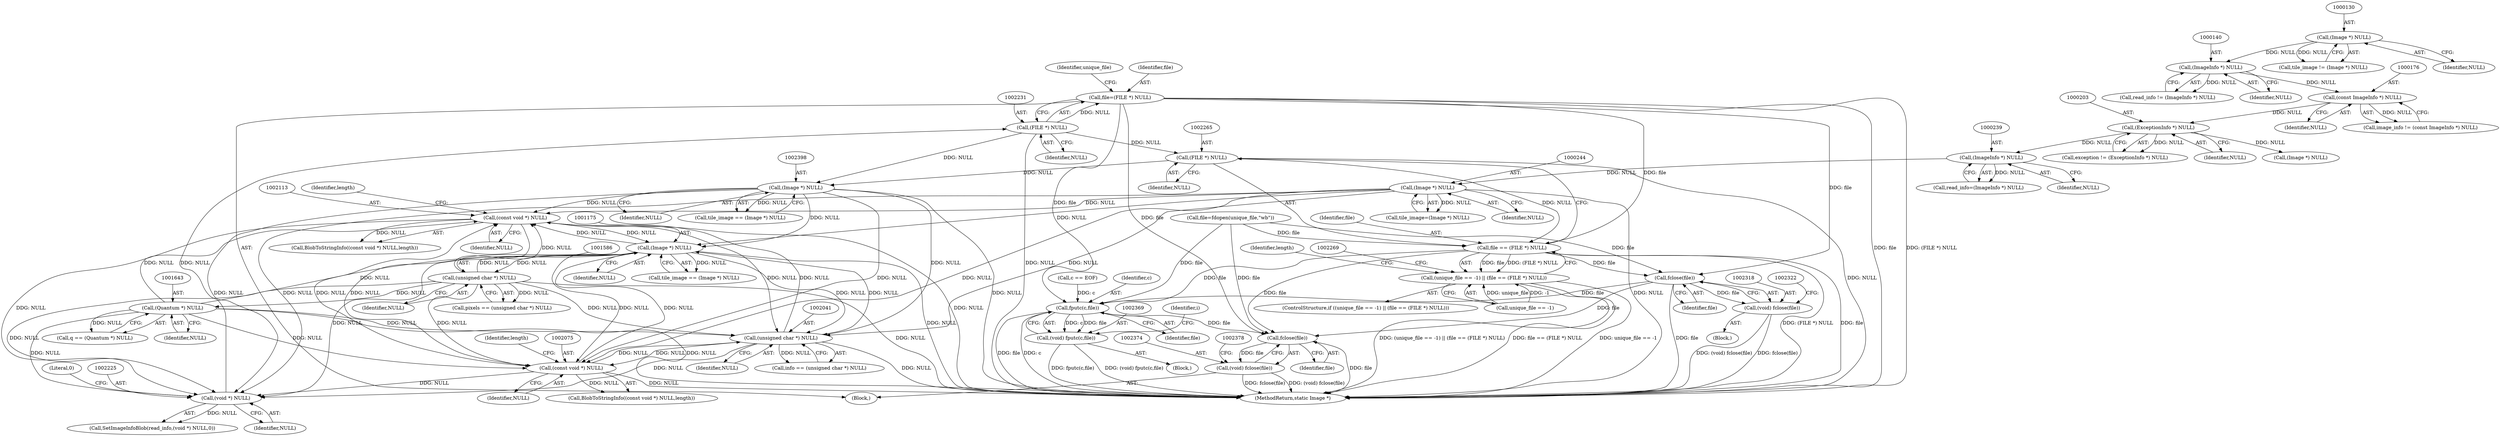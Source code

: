 digraph "0_ImageMagick_6b6bff054d569a77973f2140c0e86366e6168a6c_1@pointer" {
"1002228" [label="(Call,file=(FILE *) NULL)"];
"1002230" [label="(Call,(FILE *) NULL)"];
"1002224" [label="(Call,(void *) NULL)"];
"1002112" [label="(Call,(const void *) NULL)"];
"1001174" [label="(Call,(Image *) NULL)"];
"1002040" [label="(Call,(unsigned char *) NULL)"];
"1001585" [label="(Call,(unsigned char *) NULL)"];
"1001642" [label="(Call,(Quantum *) NULL)"];
"1002397" [label="(Call,(Image *) NULL)"];
"1002264" [label="(Call,(FILE *) NULL)"];
"1000243" [label="(Call,(Image *) NULL)"];
"1000238" [label="(Call,(ImageInfo *) NULL)"];
"1000202" [label="(Call,(ExceptionInfo *) NULL)"];
"1000175" [label="(Call,(const ImageInfo *) NULL)"];
"1000139" [label="(Call,(ImageInfo *) NULL)"];
"1000129" [label="(Call,(Image *) NULL)"];
"1002074" [label="(Call,(const void *) NULL)"];
"1002262" [label="(Call,file == (FILE *) NULL)"];
"1002257" [label="(Call,(unique_file == -1) || (file == (FILE *) NULL))"];
"1002319" [label="(Call,fclose(file))"];
"1002317" [label="(Call,(void) fclose(file))"];
"1002370" [label="(Call,fputc(c,file))"];
"1002368" [label="(Call,(void) fputc(c,file))"];
"1002375" [label="(Call,fclose(file))"];
"1002373" [label="(Call,(void) fclose(file))"];
"1002227" [label="(Literal,0)"];
"1000175" [label="(Call,(const ImageInfo *) NULL)"];
"1000141" [label="(Identifier,NULL)"];
"1002288" [label="(Identifier,length)"];
"1002375" [label="(Call,fclose(file))"];
"1000233" [label="(Call,(Image *) NULL)"];
"1000177" [label="(Identifier,NULL)"];
"1002320" [label="(Identifier,file)"];
"1002316" [label="(Block,)"];
"1002111" [label="(Call,BlobToStringInfo((const void *) NULL,length))"];
"1002074" [label="(Call,(const void *) NULL)"];
"1002357" [label="(Identifier,i)"];
"1002397" [label="(Call,(Image *) NULL)"];
"1002114" [label="(Identifier,NULL)"];
"1002262" [label="(Call,file == (FILE *) NULL)"];
"1002319" [label="(Call,fclose(file))"];
"1002251" [label="(Call,file=fdopen(unique_file,\"wb\"))"];
"1002399" [label="(Identifier,NULL)"];
"1002229" [label="(Identifier,file)"];
"1000127" [label="(Call,tile_image != (Image *) NULL)"];
"1002073" [label="(Call,BlobToStringInfo((const void *) NULL,length))"];
"1002368" [label="(Call,(void) fputc(c,file))"];
"1002211" [label="(Block,)"];
"1002228" [label="(Call,file=(FILE *) NULL)"];
"1002376" [label="(Identifier,file)"];
"1002266" [label="(Identifier,NULL)"];
"1002234" [label="(Identifier,unique_file)"];
"1002222" [label="(Call,SetImageInfoBlob(read_info,(void *) NULL,0))"];
"1002372" [label="(Identifier,file)"];
"1002042" [label="(Identifier,NULL)"];
"1000131" [label="(Identifier,NULL)"];
"1002573" [label="(MethodReturn,static Image *)"];
"1002226" [label="(Identifier,NULL)"];
"1002256" [label="(ControlStructure,if ((unique_file == -1) || (file == (FILE *) NULL)))"];
"1001583" [label="(Call,pixels == (unsigned char *) NULL)"];
"1001174" [label="(Call,(Image *) NULL)"];
"1002395" [label="(Call,tile_image == (Image *) NULL)"];
"1001642" [label="(Call,(Quantum *) NULL)"];
"1002263" [label="(Identifier,file)"];
"1001585" [label="(Call,(unsigned char *) NULL)"];
"1000236" [label="(Call,read_info=(ImageInfo *) NULL)"];
"1002257" [label="(Call,(unique_file == -1) || (file == (FILE *) NULL))"];
"1001587" [label="(Identifier,NULL)"];
"1002370" [label="(Call,fputc(c,file))"];
"1002230" [label="(Call,(FILE *) NULL)"];
"1001172" [label="(Call,tile_image == (Image *) NULL)"];
"1000204" [label="(Identifier,NULL)"];
"1000245" [label="(Identifier,NULL)"];
"1002232" [label="(Identifier,NULL)"];
"1000173" [label="(Call,image_info != (const ImageInfo *) NULL)"];
"1000238" [label="(Call,(ImageInfo *) NULL)"];
"1002317" [label="(Call,(void) fclose(file))"];
"1000240" [label="(Identifier,NULL)"];
"1000202" [label="(Call,(ExceptionInfo *) NULL)"];
"1002373" [label="(Call,(void) fclose(file))"];
"1002077" [label="(Identifier,length)"];
"1002038" [label="(Call,info == (unsigned char *) NULL)"];
"1002112" [label="(Call,(const void *) NULL)"];
"1002040" [label="(Call,(unsigned char *) NULL)"];
"1002115" [label="(Identifier,length)"];
"1000139" [label="(Call,(ImageInfo *) NULL)"];
"1002076" [label="(Identifier,NULL)"];
"1001640" [label="(Call,q == (Quantum *) NULL)"];
"1000241" [label="(Call,tile_image=(Image *) NULL)"];
"1002258" [label="(Call,unique_file == -1)"];
"1001176" [label="(Identifier,NULL)"];
"1002264" [label="(Call,(FILE *) NULL)"];
"1001644" [label="(Identifier,NULL)"];
"1000243" [label="(Call,(Image *) NULL)"];
"1000137" [label="(Call,read_info != (ImageInfo *) NULL)"];
"1002364" [label="(Call,c == EOF)"];
"1002371" [label="(Identifier,c)"];
"1000200" [label="(Call,exception != (ExceptionInfo *) NULL)"];
"1002358" [label="(Block,)"];
"1000129" [label="(Call,(Image *) NULL)"];
"1002224" [label="(Call,(void *) NULL)"];
"1002228" -> "1002211"  [label="AST: "];
"1002228" -> "1002230"  [label="CFG: "];
"1002229" -> "1002228"  [label="AST: "];
"1002230" -> "1002228"  [label="AST: "];
"1002234" -> "1002228"  [label="CFG: "];
"1002228" -> "1002573"  [label="DDG: file"];
"1002228" -> "1002573"  [label="DDG: (FILE *) NULL"];
"1002230" -> "1002228"  [label="DDG: NULL"];
"1002228" -> "1002262"  [label="DDG: file"];
"1002228" -> "1002319"  [label="DDG: file"];
"1002228" -> "1002370"  [label="DDG: file"];
"1002228" -> "1002375"  [label="DDG: file"];
"1002230" -> "1002232"  [label="CFG: "];
"1002231" -> "1002230"  [label="AST: "];
"1002232" -> "1002230"  [label="AST: "];
"1002230" -> "1002573"  [label="DDG: NULL"];
"1002224" -> "1002230"  [label="DDG: NULL"];
"1002230" -> "1002264"  [label="DDG: NULL"];
"1002230" -> "1002397"  [label="DDG: NULL"];
"1002224" -> "1002222"  [label="AST: "];
"1002224" -> "1002226"  [label="CFG: "];
"1002225" -> "1002224"  [label="AST: "];
"1002226" -> "1002224"  [label="AST: "];
"1002227" -> "1002224"  [label="CFG: "];
"1002224" -> "1002222"  [label="DDG: NULL"];
"1002112" -> "1002224"  [label="DDG: NULL"];
"1001174" -> "1002224"  [label="DDG: NULL"];
"1002040" -> "1002224"  [label="DDG: NULL"];
"1001585" -> "1002224"  [label="DDG: NULL"];
"1001642" -> "1002224"  [label="DDG: NULL"];
"1002397" -> "1002224"  [label="DDG: NULL"];
"1000243" -> "1002224"  [label="DDG: NULL"];
"1002074" -> "1002224"  [label="DDG: NULL"];
"1002112" -> "1002111"  [label="AST: "];
"1002112" -> "1002114"  [label="CFG: "];
"1002113" -> "1002112"  [label="AST: "];
"1002114" -> "1002112"  [label="AST: "];
"1002115" -> "1002112"  [label="CFG: "];
"1002112" -> "1002573"  [label="DDG: NULL"];
"1002112" -> "1001174"  [label="DDG: NULL"];
"1002112" -> "1002040"  [label="DDG: NULL"];
"1002112" -> "1002074"  [label="DDG: NULL"];
"1002112" -> "1002111"  [label="DDG: NULL"];
"1001174" -> "1002112"  [label="DDG: NULL"];
"1002040" -> "1002112"  [label="DDG: NULL"];
"1001585" -> "1002112"  [label="DDG: NULL"];
"1001642" -> "1002112"  [label="DDG: NULL"];
"1002397" -> "1002112"  [label="DDG: NULL"];
"1000243" -> "1002112"  [label="DDG: NULL"];
"1002074" -> "1002112"  [label="DDG: NULL"];
"1001174" -> "1001172"  [label="AST: "];
"1001174" -> "1001176"  [label="CFG: "];
"1001175" -> "1001174"  [label="AST: "];
"1001176" -> "1001174"  [label="AST: "];
"1001172" -> "1001174"  [label="CFG: "];
"1001174" -> "1002573"  [label="DDG: NULL"];
"1001174" -> "1001172"  [label="DDG: NULL"];
"1002040" -> "1001174"  [label="DDG: NULL"];
"1001585" -> "1001174"  [label="DDG: NULL"];
"1001642" -> "1001174"  [label="DDG: NULL"];
"1002397" -> "1001174"  [label="DDG: NULL"];
"1000243" -> "1001174"  [label="DDG: NULL"];
"1002074" -> "1001174"  [label="DDG: NULL"];
"1001174" -> "1001585"  [label="DDG: NULL"];
"1001174" -> "1002040"  [label="DDG: NULL"];
"1001174" -> "1002074"  [label="DDG: NULL"];
"1002040" -> "1002038"  [label="AST: "];
"1002040" -> "1002042"  [label="CFG: "];
"1002041" -> "1002040"  [label="AST: "];
"1002042" -> "1002040"  [label="AST: "];
"1002038" -> "1002040"  [label="CFG: "];
"1002040" -> "1002573"  [label="DDG: NULL"];
"1002040" -> "1002038"  [label="DDG: NULL"];
"1001585" -> "1002040"  [label="DDG: NULL"];
"1001642" -> "1002040"  [label="DDG: NULL"];
"1002397" -> "1002040"  [label="DDG: NULL"];
"1000243" -> "1002040"  [label="DDG: NULL"];
"1002074" -> "1002040"  [label="DDG: NULL"];
"1002040" -> "1002074"  [label="DDG: NULL"];
"1001585" -> "1001583"  [label="AST: "];
"1001585" -> "1001587"  [label="CFG: "];
"1001586" -> "1001585"  [label="AST: "];
"1001587" -> "1001585"  [label="AST: "];
"1001583" -> "1001585"  [label="CFG: "];
"1001585" -> "1002573"  [label="DDG: NULL"];
"1001585" -> "1001583"  [label="DDG: NULL"];
"1001585" -> "1001642"  [label="DDG: NULL"];
"1001585" -> "1002074"  [label="DDG: NULL"];
"1001642" -> "1001640"  [label="AST: "];
"1001642" -> "1001644"  [label="CFG: "];
"1001643" -> "1001642"  [label="AST: "];
"1001644" -> "1001642"  [label="AST: "];
"1001640" -> "1001642"  [label="CFG: "];
"1001642" -> "1002573"  [label="DDG: NULL"];
"1001642" -> "1001640"  [label="DDG: NULL"];
"1001642" -> "1002074"  [label="DDG: NULL"];
"1002397" -> "1002395"  [label="AST: "];
"1002397" -> "1002399"  [label="CFG: "];
"1002398" -> "1002397"  [label="AST: "];
"1002399" -> "1002397"  [label="AST: "];
"1002395" -> "1002397"  [label="CFG: "];
"1002397" -> "1002573"  [label="DDG: NULL"];
"1002397" -> "1002074"  [label="DDG: NULL"];
"1002397" -> "1002395"  [label="DDG: NULL"];
"1002264" -> "1002397"  [label="DDG: NULL"];
"1002264" -> "1002262"  [label="AST: "];
"1002264" -> "1002266"  [label="CFG: "];
"1002265" -> "1002264"  [label="AST: "];
"1002266" -> "1002264"  [label="AST: "];
"1002262" -> "1002264"  [label="CFG: "];
"1002264" -> "1002573"  [label="DDG: NULL"];
"1002264" -> "1002262"  [label="DDG: NULL"];
"1000243" -> "1000241"  [label="AST: "];
"1000243" -> "1000245"  [label="CFG: "];
"1000244" -> "1000243"  [label="AST: "];
"1000245" -> "1000243"  [label="AST: "];
"1000241" -> "1000243"  [label="CFG: "];
"1000243" -> "1002573"  [label="DDG: NULL"];
"1000243" -> "1000241"  [label="DDG: NULL"];
"1000238" -> "1000243"  [label="DDG: NULL"];
"1000243" -> "1002074"  [label="DDG: NULL"];
"1000238" -> "1000236"  [label="AST: "];
"1000238" -> "1000240"  [label="CFG: "];
"1000239" -> "1000238"  [label="AST: "];
"1000240" -> "1000238"  [label="AST: "];
"1000236" -> "1000238"  [label="CFG: "];
"1000238" -> "1000236"  [label="DDG: NULL"];
"1000202" -> "1000238"  [label="DDG: NULL"];
"1000202" -> "1000200"  [label="AST: "];
"1000202" -> "1000204"  [label="CFG: "];
"1000203" -> "1000202"  [label="AST: "];
"1000204" -> "1000202"  [label="AST: "];
"1000200" -> "1000202"  [label="CFG: "];
"1000202" -> "1000200"  [label="DDG: NULL"];
"1000175" -> "1000202"  [label="DDG: NULL"];
"1000202" -> "1000233"  [label="DDG: NULL"];
"1000175" -> "1000173"  [label="AST: "];
"1000175" -> "1000177"  [label="CFG: "];
"1000176" -> "1000175"  [label="AST: "];
"1000177" -> "1000175"  [label="AST: "];
"1000173" -> "1000175"  [label="CFG: "];
"1000175" -> "1000173"  [label="DDG: NULL"];
"1000139" -> "1000175"  [label="DDG: NULL"];
"1000139" -> "1000137"  [label="AST: "];
"1000139" -> "1000141"  [label="CFG: "];
"1000140" -> "1000139"  [label="AST: "];
"1000141" -> "1000139"  [label="AST: "];
"1000137" -> "1000139"  [label="CFG: "];
"1000139" -> "1000137"  [label="DDG: NULL"];
"1000129" -> "1000139"  [label="DDG: NULL"];
"1000129" -> "1000127"  [label="AST: "];
"1000129" -> "1000131"  [label="CFG: "];
"1000130" -> "1000129"  [label="AST: "];
"1000131" -> "1000129"  [label="AST: "];
"1000127" -> "1000129"  [label="CFG: "];
"1000129" -> "1000127"  [label="DDG: NULL"];
"1002074" -> "1002073"  [label="AST: "];
"1002074" -> "1002076"  [label="CFG: "];
"1002075" -> "1002074"  [label="AST: "];
"1002076" -> "1002074"  [label="AST: "];
"1002077" -> "1002074"  [label="CFG: "];
"1002074" -> "1002573"  [label="DDG: NULL"];
"1002074" -> "1002073"  [label="DDG: NULL"];
"1002262" -> "1002257"  [label="AST: "];
"1002263" -> "1002262"  [label="AST: "];
"1002257" -> "1002262"  [label="CFG: "];
"1002262" -> "1002573"  [label="DDG: (FILE *) NULL"];
"1002262" -> "1002573"  [label="DDG: file"];
"1002262" -> "1002257"  [label="DDG: file"];
"1002262" -> "1002257"  [label="DDG: (FILE *) NULL"];
"1002251" -> "1002262"  [label="DDG: file"];
"1002262" -> "1002319"  [label="DDG: file"];
"1002262" -> "1002370"  [label="DDG: file"];
"1002262" -> "1002375"  [label="DDG: file"];
"1002257" -> "1002256"  [label="AST: "];
"1002257" -> "1002258"  [label="CFG: "];
"1002258" -> "1002257"  [label="AST: "];
"1002269" -> "1002257"  [label="CFG: "];
"1002288" -> "1002257"  [label="CFG: "];
"1002257" -> "1002573"  [label="DDG: unique_file == -1"];
"1002257" -> "1002573"  [label="DDG: (unique_file == -1) || (file == (FILE *) NULL)"];
"1002257" -> "1002573"  [label="DDG: file == (FILE *) NULL"];
"1002258" -> "1002257"  [label="DDG: unique_file"];
"1002258" -> "1002257"  [label="DDG: -1"];
"1002319" -> "1002317"  [label="AST: "];
"1002319" -> "1002320"  [label="CFG: "];
"1002320" -> "1002319"  [label="AST: "];
"1002317" -> "1002319"  [label="CFG: "];
"1002319" -> "1002573"  [label="DDG: file"];
"1002319" -> "1002317"  [label="DDG: file"];
"1002251" -> "1002319"  [label="DDG: file"];
"1002319" -> "1002370"  [label="DDG: file"];
"1002319" -> "1002375"  [label="DDG: file"];
"1002317" -> "1002316"  [label="AST: "];
"1002318" -> "1002317"  [label="AST: "];
"1002322" -> "1002317"  [label="CFG: "];
"1002317" -> "1002573"  [label="DDG: fclose(file)"];
"1002317" -> "1002573"  [label="DDG: (void) fclose(file)"];
"1002370" -> "1002368"  [label="AST: "];
"1002370" -> "1002372"  [label="CFG: "];
"1002371" -> "1002370"  [label="AST: "];
"1002372" -> "1002370"  [label="AST: "];
"1002368" -> "1002370"  [label="CFG: "];
"1002370" -> "1002573"  [label="DDG: file"];
"1002370" -> "1002573"  [label="DDG: c"];
"1002370" -> "1002368"  [label="DDG: c"];
"1002370" -> "1002368"  [label="DDG: file"];
"1002364" -> "1002370"  [label="DDG: c"];
"1002251" -> "1002370"  [label="DDG: file"];
"1002370" -> "1002375"  [label="DDG: file"];
"1002368" -> "1002358"  [label="AST: "];
"1002369" -> "1002368"  [label="AST: "];
"1002357" -> "1002368"  [label="CFG: "];
"1002368" -> "1002573"  [label="DDG: fputc(c,file)"];
"1002368" -> "1002573"  [label="DDG: (void) fputc(c,file)"];
"1002375" -> "1002373"  [label="AST: "];
"1002375" -> "1002376"  [label="CFG: "];
"1002376" -> "1002375"  [label="AST: "];
"1002373" -> "1002375"  [label="CFG: "];
"1002375" -> "1002573"  [label="DDG: file"];
"1002375" -> "1002373"  [label="DDG: file"];
"1002251" -> "1002375"  [label="DDG: file"];
"1002373" -> "1002211"  [label="AST: "];
"1002374" -> "1002373"  [label="AST: "];
"1002378" -> "1002373"  [label="CFG: "];
"1002373" -> "1002573"  [label="DDG: fclose(file)"];
"1002373" -> "1002573"  [label="DDG: (void) fclose(file)"];
}
